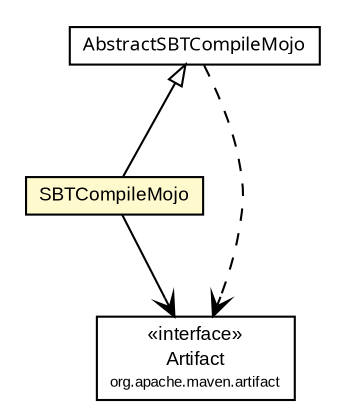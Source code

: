 #!/usr/local/bin/dot
#
# Class diagram 
# Generated by UmlGraph version 4.6 (http://www.spinellis.gr/sw/umlgraph)
#

digraph G {
	edge [fontname="arial",fontsize=10,labelfontname="arial",labelfontsize=10];
	node [fontname="arial",fontsize=10,shape=plaintext];
	// com.google.code.sbt.SBTCompileMojo
	c92 [label=<<table border="0" cellborder="1" cellspacing="0" cellpadding="2" port="p" bgcolor="lemonChiffon" href="./SBTCompileMojo.html">
		<tr><td><table border="0" cellspacing="0" cellpadding="1">
			<tr><td> SBTCompileMojo </td></tr>
		</table></td></tr>
		</table>>, fontname="arial", fontcolor="black", fontsize=9.0];
	// com.google.code.sbt.AbstractSBTCompileMojo
	c94 [label=<<table border="0" cellborder="1" cellspacing="0" cellpadding="2" port="p" href="./AbstractSBTCompileMojo.html">
		<tr><td><table border="0" cellspacing="0" cellpadding="1">
			<tr><td><font face="ariali"> AbstractSBTCompileMojo </font></td></tr>
		</table></td></tr>
		</table>>, fontname="arial", fontcolor="black", fontsize=9.0];
	//com.google.code.sbt.SBTCompileMojo extends com.google.code.sbt.AbstractSBTCompileMojo
	c94:p -> c92:p [dir=back,arrowtail=empty];
	// com.google.code.sbt.SBTCompileMojo NAVASSOC org.apache.maven.artifact.Artifact
	c92:p -> c95:p [taillabel="", label="", headlabel="", fontname="arial", fontcolor="black", fontsize=10.0, color="black", arrowhead=open];
	// com.google.code.sbt.AbstractSBTCompileMojo DEPEND org.apache.maven.artifact.Artifact
	c94:p -> c95:p [taillabel="", label="", headlabel="", fontname="arial", fontcolor="black", fontsize=10.0, color="black", arrowhead=open, style=dashed];
	// org.apache.maven.artifact.Artifact
	c95 [label=<<table border="0" cellborder="1" cellspacing="0" cellpadding="2" port="p" href="http://maven.apache.org/ref/2.2.1/maven-artifact/apidocs/org/apache/maven/artifact/Artifact.html">
		<tr><td><table border="0" cellspacing="0" cellpadding="1">
			<tr><td> &laquo;interface&raquo; </td></tr>
			<tr><td> Artifact </td></tr>
			<tr><td><font point-size="7.0"> org.apache.maven.artifact </font></td></tr>
		</table></td></tr>
		</table>>, fontname="arial", fontcolor="black", fontsize=9.0];
}

